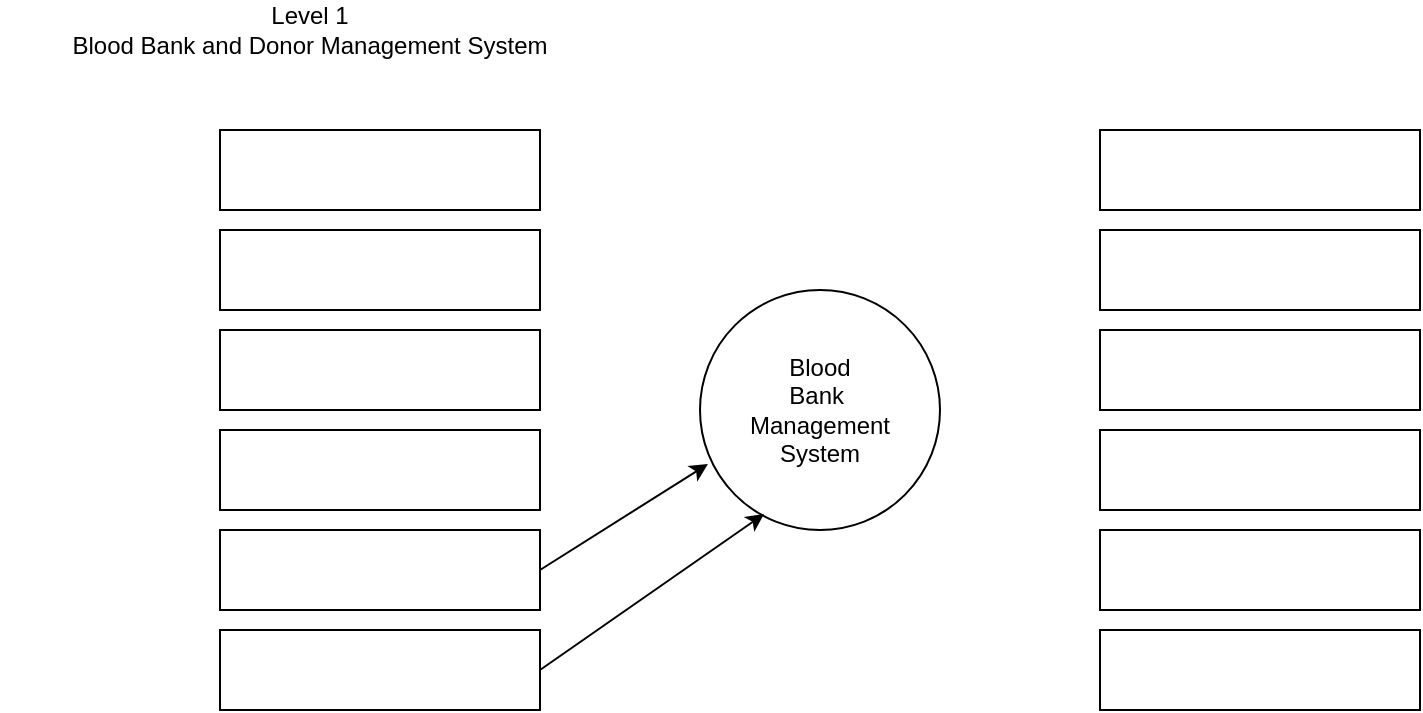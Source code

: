 <mxfile version="13.6.6" type="github">
  <diagram id="0N9GcTCLs40PsIx27nu9" name="Page-1">
    <mxGraphModel dx="868" dy="482" grid="1" gridSize="10" guides="1" tooltips="1" connect="1" arrows="1" fold="1" page="1" pageScale="1" pageWidth="850" pageHeight="1100" math="0" shadow="0">
      <root>
        <mxCell id="0" />
        <mxCell id="1" parent="0" />
        <mxCell id="ZrmOziMJZViyUHCKc2ST-1" value="Level 1&lt;br&gt;Blood Bank and Donor Management System" style="text;html=1;strokeColor=none;fillColor=none;align=center;verticalAlign=middle;whiteSpace=wrap;rounded=0;" parent="1" vertex="1">
          <mxGeometry x="10" y="50" width="310" height="20" as="geometry" />
        </mxCell>
        <mxCell id="ZrmOziMJZViyUHCKc2ST-2" value="Blood&lt;br&gt;Bank&amp;nbsp;&lt;br&gt;Management&lt;br&gt;System" style="ellipse;whiteSpace=wrap;html=1;aspect=fixed;" parent="1" vertex="1">
          <mxGeometry x="360" y="190" width="120" height="120" as="geometry" />
        </mxCell>
        <mxCell id="56nRF85Pk3SCUOcTt5Zv-1" value="" style="rounded=0;whiteSpace=wrap;html=1;" parent="1" vertex="1">
          <mxGeometry x="560" y="110" width="160" height="40" as="geometry" />
        </mxCell>
        <mxCell id="56nRF85Pk3SCUOcTt5Zv-2" value="" style="rounded=0;whiteSpace=wrap;html=1;" parent="1" vertex="1">
          <mxGeometry x="560" y="160" width="160" height="40" as="geometry" />
        </mxCell>
        <mxCell id="56nRF85Pk3SCUOcTt5Zv-3" value="" style="rounded=0;whiteSpace=wrap;html=1;" parent="1" vertex="1">
          <mxGeometry x="560" y="210" width="160" height="40" as="geometry" />
        </mxCell>
        <mxCell id="56nRF85Pk3SCUOcTt5Zv-4" value="" style="rounded=0;whiteSpace=wrap;html=1;" parent="1" vertex="1">
          <mxGeometry x="560" y="260" width="160" height="40" as="geometry" />
        </mxCell>
        <mxCell id="56nRF85Pk3SCUOcTt5Zv-5" value="" style="rounded=0;whiteSpace=wrap;html=1;" parent="1" vertex="1">
          <mxGeometry x="560" y="360" width="160" height="40" as="geometry" />
        </mxCell>
        <mxCell id="56nRF85Pk3SCUOcTt5Zv-6" value="" style="rounded=0;whiteSpace=wrap;html=1;" parent="1" vertex="1">
          <mxGeometry x="560" y="310" width="160" height="40" as="geometry" />
        </mxCell>
        <mxCell id="56nRF85Pk3SCUOcTt5Zv-7" value="" style="rounded=0;whiteSpace=wrap;html=1;" parent="1" vertex="1">
          <mxGeometry x="120" y="360" width="160" height="40" as="geometry" />
        </mxCell>
        <mxCell id="56nRF85Pk3SCUOcTt5Zv-8" value="" style="rounded=0;whiteSpace=wrap;html=1;" parent="1" vertex="1">
          <mxGeometry x="120" y="310" width="160" height="40" as="geometry" />
        </mxCell>
        <mxCell id="56nRF85Pk3SCUOcTt5Zv-9" value="" style="rounded=0;whiteSpace=wrap;html=1;" parent="1" vertex="1">
          <mxGeometry x="120" y="260" width="160" height="40" as="geometry" />
        </mxCell>
        <mxCell id="56nRF85Pk3SCUOcTt5Zv-10" value="" style="rounded=0;whiteSpace=wrap;html=1;" parent="1" vertex="1">
          <mxGeometry x="120" y="110" width="160" height="40" as="geometry" />
        </mxCell>
        <mxCell id="56nRF85Pk3SCUOcTt5Zv-11" value="" style="rounded=0;whiteSpace=wrap;html=1;" parent="1" vertex="1">
          <mxGeometry x="120" y="160" width="160" height="40" as="geometry" />
        </mxCell>
        <mxCell id="56nRF85Pk3SCUOcTt5Zv-12" value="" style="rounded=0;whiteSpace=wrap;html=1;" parent="1" vertex="1">
          <mxGeometry x="120" y="210" width="160" height="40" as="geometry" />
        </mxCell>
        <mxCell id="vwDUmSaHlhe9i_p7MX3b-1" value="" style="endArrow=classic;html=1;exitX=1;exitY=0.5;exitDx=0;exitDy=0;entryX=0.267;entryY=0.933;entryDx=0;entryDy=0;entryPerimeter=0;" edge="1" parent="1" source="56nRF85Pk3SCUOcTt5Zv-7" target="ZrmOziMJZViyUHCKc2ST-2">
          <mxGeometry width="50" height="50" relative="1" as="geometry">
            <mxPoint x="280" y="390" as="sourcePoint" />
            <mxPoint x="330" y="340" as="targetPoint" />
          </mxGeometry>
        </mxCell>
        <mxCell id="vwDUmSaHlhe9i_p7MX3b-2" value="" style="endArrow=classic;html=1;entryX=0.033;entryY=0.725;entryDx=0;entryDy=0;entryPerimeter=0;" edge="1" parent="1" target="ZrmOziMJZViyUHCKc2ST-2">
          <mxGeometry width="50" height="50" relative="1" as="geometry">
            <mxPoint x="280" y="330" as="sourcePoint" />
            <mxPoint x="330" y="280" as="targetPoint" />
          </mxGeometry>
        </mxCell>
      </root>
    </mxGraphModel>
  </diagram>
</mxfile>
